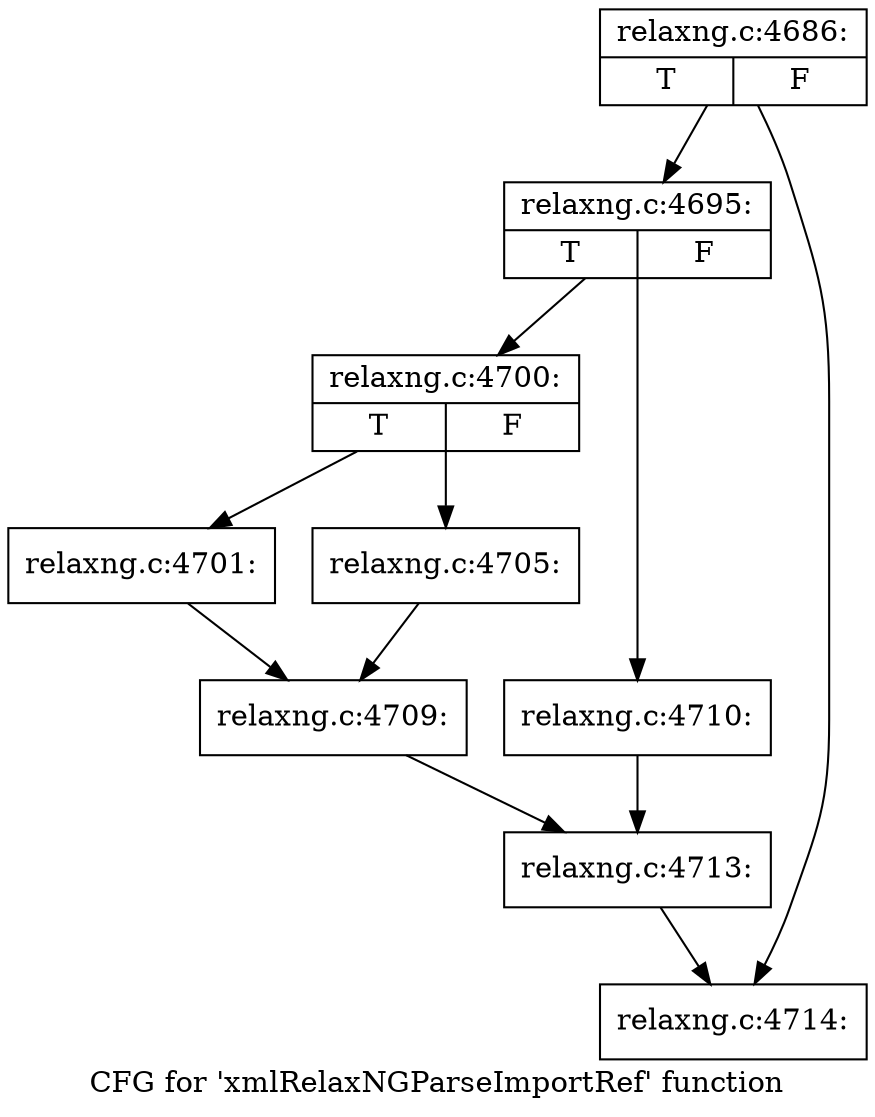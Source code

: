 digraph "CFG for 'xmlRelaxNGParseImportRef' function" {
	label="CFG for 'xmlRelaxNGParseImportRef' function";

	Node0x555e9c49b5e0 [shape=record,label="{relaxng.c:4686:|{<s0>T|<s1>F}}"];
	Node0x555e9c49b5e0 -> Node0x555e9c4a0a60;
	Node0x555e9c49b5e0 -> Node0x555e9c4a0ab0;
	Node0x555e9c4a0a60 [shape=record,label="{relaxng.c:4695:|{<s0>T|<s1>F}}"];
	Node0x555e9c4a0a60 -> Node0x555e9c4a1760;
	Node0x555e9c4a0a60 -> Node0x555e9c4a1800;
	Node0x555e9c4a1760 [shape=record,label="{relaxng.c:4700:|{<s0>T|<s1>F}}"];
	Node0x555e9c4a1760 -> Node0x555e9c4a1bc0;
	Node0x555e9c4a1760 -> Node0x555e9c4a1c60;
	Node0x555e9c4a1bc0 [shape=record,label="{relaxng.c:4701:}"];
	Node0x555e9c4a1bc0 -> Node0x555e9c4a1c10;
	Node0x555e9c4a1c60 [shape=record,label="{relaxng.c:4705:}"];
	Node0x555e9c4a1c60 -> Node0x555e9c4a1c10;
	Node0x555e9c4a1c10 [shape=record,label="{relaxng.c:4709:}"];
	Node0x555e9c4a1c10 -> Node0x555e9c4a17b0;
	Node0x555e9c4a1800 [shape=record,label="{relaxng.c:4710:}"];
	Node0x555e9c4a1800 -> Node0x555e9c4a17b0;
	Node0x555e9c4a17b0 [shape=record,label="{relaxng.c:4713:}"];
	Node0x555e9c4a17b0 -> Node0x555e9c4a0ab0;
	Node0x555e9c4a0ab0 [shape=record,label="{relaxng.c:4714:}"];
}
